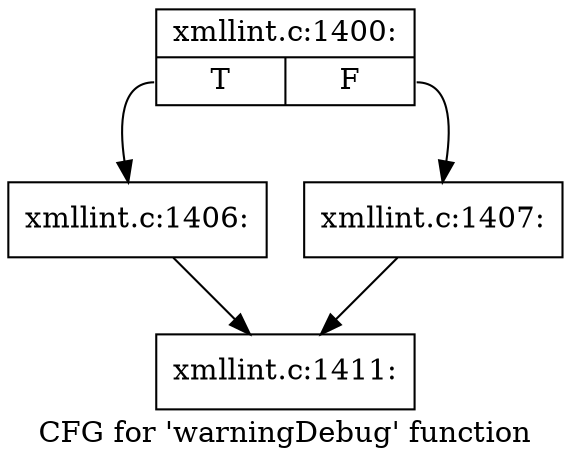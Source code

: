 digraph "CFG for 'warningDebug' function" {
	label="CFG for 'warningDebug' function";

	Node0x556d1b572af0 [shape=record,label="{xmllint.c:1400:|{<s0>T|<s1>F}}"];
	Node0x556d1b572af0:s0 -> Node0x556d1b574840;
	Node0x556d1b572af0:s1 -> Node0x556d1b574890;
	Node0x556d1b574840 [shape=record,label="{xmllint.c:1406:}"];
	Node0x556d1b574840 -> Node0x556d1b572a50;
	Node0x556d1b574890 [shape=record,label="{xmllint.c:1407:}"];
	Node0x556d1b574890 -> Node0x556d1b572a50;
	Node0x556d1b572a50 [shape=record,label="{xmllint.c:1411:}"];
}

